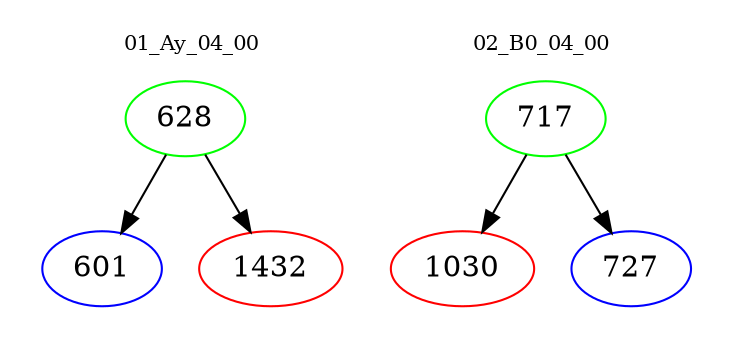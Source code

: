 digraph{
subgraph cluster_0 {
color = white
label = "01_Ay_04_00";
fontsize=10;
T0_628 [label="628", color="green"]
T0_628 -> T0_601 [color="black"]
T0_601 [label="601", color="blue"]
T0_628 -> T0_1432 [color="black"]
T0_1432 [label="1432", color="red"]
}
subgraph cluster_1 {
color = white
label = "02_B0_04_00";
fontsize=10;
T1_717 [label="717", color="green"]
T1_717 -> T1_1030 [color="black"]
T1_1030 [label="1030", color="red"]
T1_717 -> T1_727 [color="black"]
T1_727 [label="727", color="blue"]
}
}
